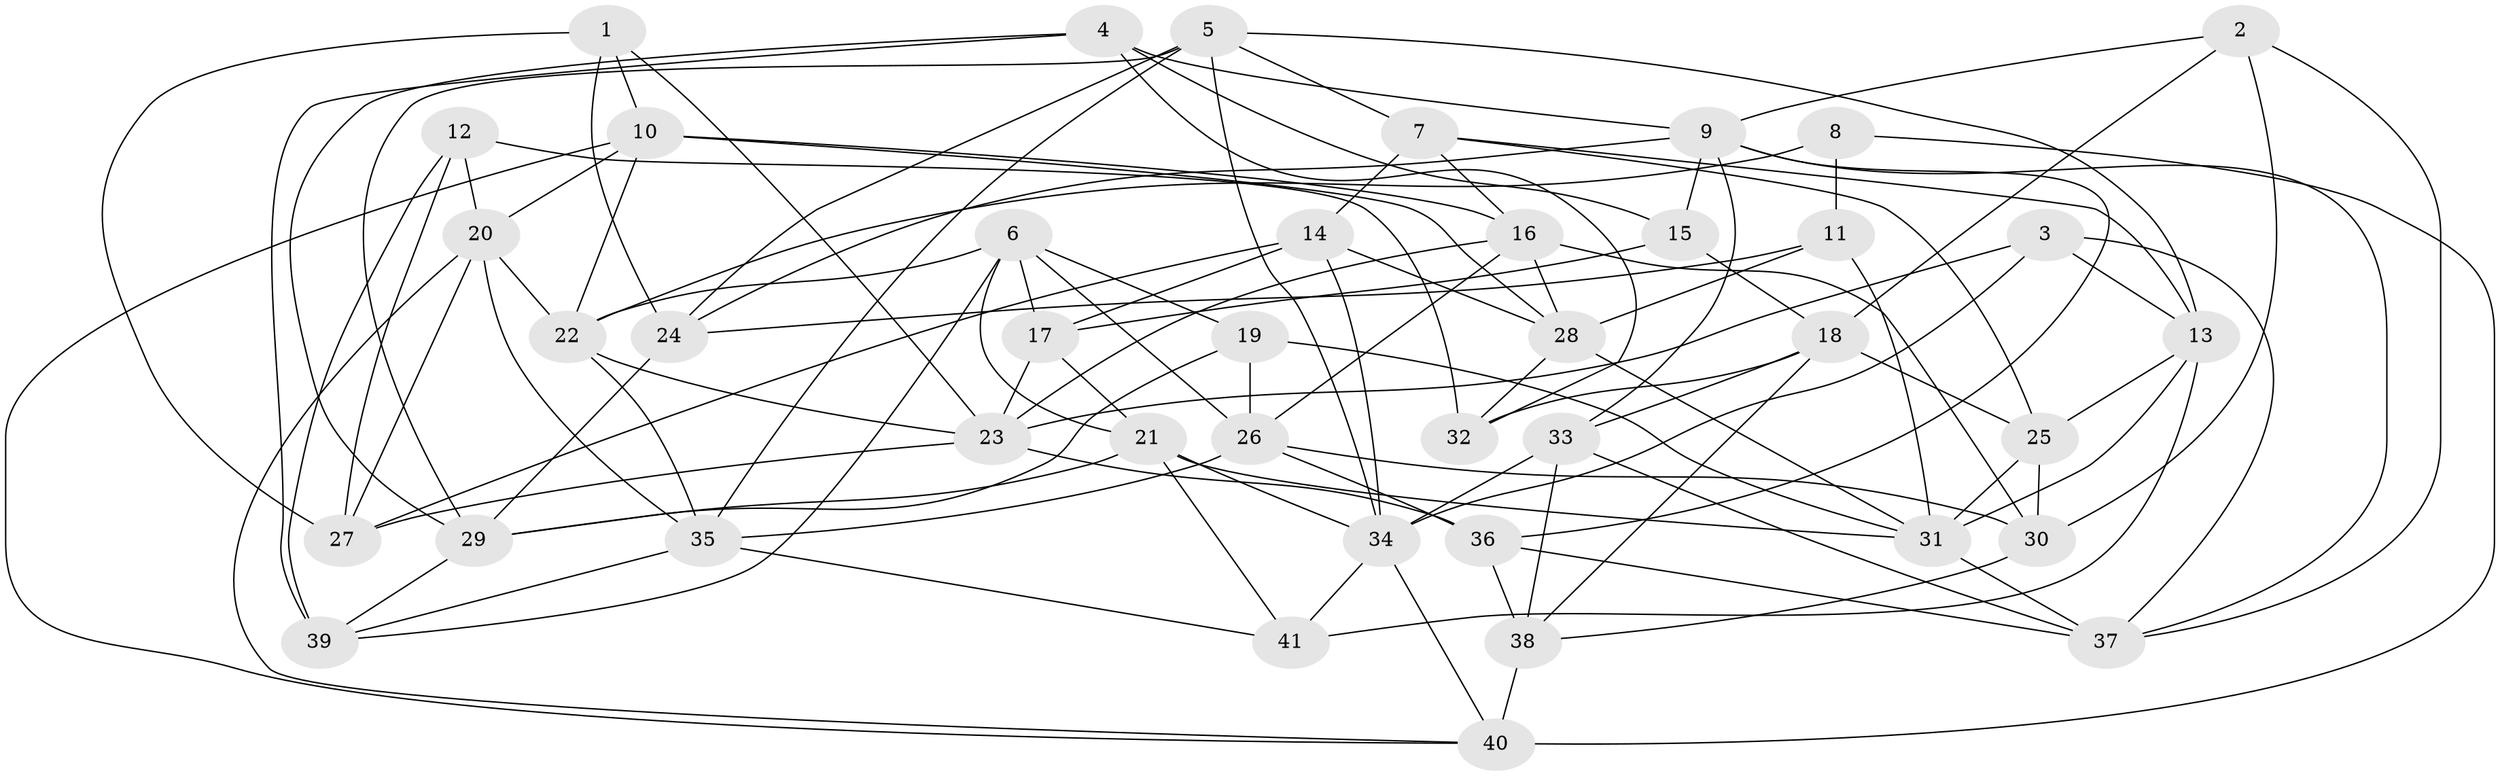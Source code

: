 // original degree distribution, {4: 1.0}
// Generated by graph-tools (version 1.1) at 2025/38/03/04/25 23:38:06]
// undirected, 41 vertices, 108 edges
graph export_dot {
  node [color=gray90,style=filled];
  1;
  2;
  3;
  4;
  5;
  6;
  7;
  8;
  9;
  10;
  11;
  12;
  13;
  14;
  15;
  16;
  17;
  18;
  19;
  20;
  21;
  22;
  23;
  24;
  25;
  26;
  27;
  28;
  29;
  30;
  31;
  32;
  33;
  34;
  35;
  36;
  37;
  38;
  39;
  40;
  41;
  1 -- 10 [weight=1.0];
  1 -- 23 [weight=1.0];
  1 -- 24 [weight=1.0];
  1 -- 27 [weight=1.0];
  2 -- 9 [weight=1.0];
  2 -- 18 [weight=1.0];
  2 -- 30 [weight=1.0];
  2 -- 37 [weight=1.0];
  3 -- 13 [weight=1.0];
  3 -- 23 [weight=1.0];
  3 -- 34 [weight=1.0];
  3 -- 37 [weight=1.0];
  4 -- 9 [weight=1.0];
  4 -- 15 [weight=2.0];
  4 -- 29 [weight=1.0];
  4 -- 32 [weight=1.0];
  4 -- 39 [weight=1.0];
  5 -- 7 [weight=1.0];
  5 -- 13 [weight=1.0];
  5 -- 24 [weight=1.0];
  5 -- 29 [weight=1.0];
  5 -- 34 [weight=1.0];
  5 -- 35 [weight=1.0];
  6 -- 17 [weight=1.0];
  6 -- 19 [weight=1.0];
  6 -- 21 [weight=1.0];
  6 -- 22 [weight=1.0];
  6 -- 26 [weight=1.0];
  6 -- 39 [weight=1.0];
  7 -- 13 [weight=1.0];
  7 -- 14 [weight=2.0];
  7 -- 16 [weight=1.0];
  7 -- 25 [weight=1.0];
  8 -- 11 [weight=2.0];
  8 -- 22 [weight=1.0];
  8 -- 40 [weight=1.0];
  9 -- 15 [weight=1.0];
  9 -- 24 [weight=2.0];
  9 -- 33 [weight=1.0];
  9 -- 36 [weight=1.0];
  9 -- 37 [weight=1.0];
  10 -- 16 [weight=1.0];
  10 -- 20 [weight=1.0];
  10 -- 22 [weight=1.0];
  10 -- 28 [weight=1.0];
  10 -- 40 [weight=1.0];
  11 -- 24 [weight=1.0];
  11 -- 28 [weight=1.0];
  11 -- 31 [weight=2.0];
  12 -- 20 [weight=1.0];
  12 -- 27 [weight=2.0];
  12 -- 32 [weight=1.0];
  12 -- 39 [weight=2.0];
  13 -- 25 [weight=1.0];
  13 -- 31 [weight=1.0];
  13 -- 41 [weight=1.0];
  14 -- 17 [weight=1.0];
  14 -- 27 [weight=1.0];
  14 -- 28 [weight=1.0];
  14 -- 34 [weight=1.0];
  15 -- 17 [weight=2.0];
  15 -- 18 [weight=1.0];
  16 -- 23 [weight=1.0];
  16 -- 26 [weight=1.0];
  16 -- 28 [weight=1.0];
  16 -- 30 [weight=1.0];
  17 -- 21 [weight=1.0];
  17 -- 23 [weight=1.0];
  18 -- 25 [weight=1.0];
  18 -- 32 [weight=1.0];
  18 -- 33 [weight=1.0];
  18 -- 38 [weight=1.0];
  19 -- 26 [weight=1.0];
  19 -- 29 [weight=1.0];
  19 -- 31 [weight=1.0];
  20 -- 22 [weight=1.0];
  20 -- 27 [weight=1.0];
  20 -- 35 [weight=1.0];
  20 -- 40 [weight=1.0];
  21 -- 29 [weight=1.0];
  21 -- 31 [weight=1.0];
  21 -- 34 [weight=1.0];
  21 -- 41 [weight=1.0];
  22 -- 23 [weight=1.0];
  22 -- 35 [weight=1.0];
  23 -- 27 [weight=1.0];
  23 -- 36 [weight=2.0];
  24 -- 29 [weight=1.0];
  25 -- 30 [weight=2.0];
  25 -- 31 [weight=1.0];
  26 -- 30 [weight=1.0];
  26 -- 35 [weight=1.0];
  26 -- 36 [weight=1.0];
  28 -- 31 [weight=1.0];
  28 -- 32 [weight=1.0];
  29 -- 39 [weight=1.0];
  30 -- 38 [weight=1.0];
  31 -- 37 [weight=1.0];
  33 -- 34 [weight=2.0];
  33 -- 37 [weight=1.0];
  33 -- 38 [weight=1.0];
  34 -- 40 [weight=1.0];
  34 -- 41 [weight=1.0];
  35 -- 39 [weight=1.0];
  35 -- 41 [weight=1.0];
  36 -- 37 [weight=1.0];
  36 -- 38 [weight=1.0];
  38 -- 40 [weight=2.0];
}
